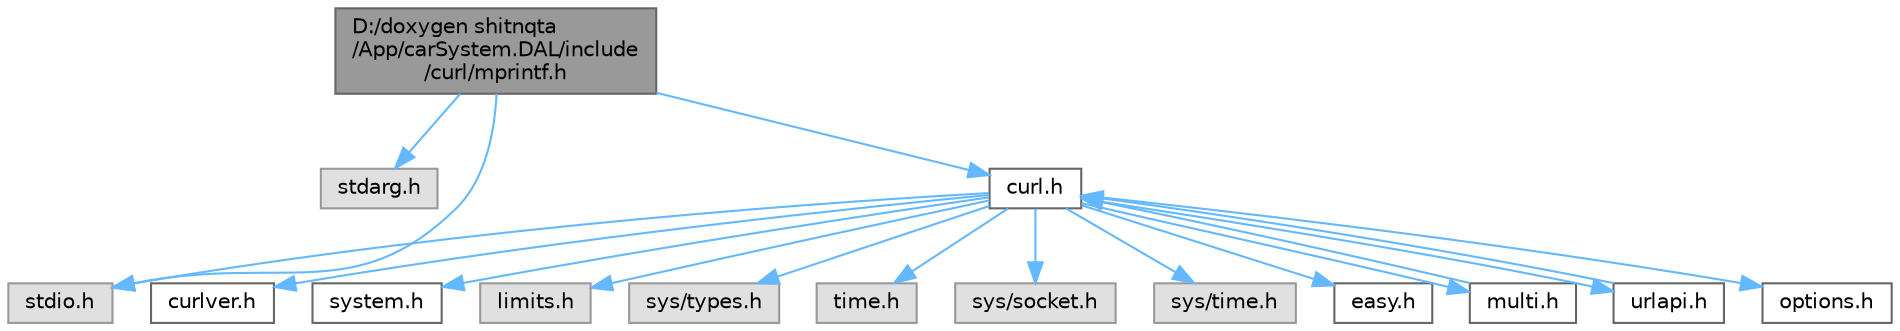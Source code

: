 digraph "D:/doxygen shitnqta/App/carSystem.DAL/include/curl/mprintf.h"
{
 // INTERACTIVE_SVG=YES
 // LATEX_PDF_SIZE
  bgcolor="transparent";
  edge [fontname=Helvetica,fontsize=10,labelfontname=Helvetica,labelfontsize=10];
  node [fontname=Helvetica,fontsize=10,shape=box,height=0.2,width=0.4];
  Node1 [id="Node000001",label="D:/doxygen shitnqta\l/App/carSystem.DAL/include\l/curl/mprintf.h",height=0.2,width=0.4,color="gray40", fillcolor="grey60", style="filled", fontcolor="black",tooltip=" "];
  Node1 -> Node2 [id="edge18_Node000001_Node000002",color="steelblue1",style="solid",tooltip=" "];
  Node2 [id="Node000002",label="stdarg.h",height=0.2,width=0.4,color="grey60", fillcolor="#E0E0E0", style="filled",tooltip=" "];
  Node1 -> Node3 [id="edge19_Node000001_Node000003",color="steelblue1",style="solid",tooltip=" "];
  Node3 [id="Node000003",label="stdio.h",height=0.2,width=0.4,color="grey60", fillcolor="#E0E0E0", style="filled",tooltip=" "];
  Node1 -> Node4 [id="edge20_Node000001_Node000004",color="steelblue1",style="solid",tooltip=" "];
  Node4 [id="Node000004",label="curl.h",height=0.2,width=0.4,color="grey40", fillcolor="white", style="filled",URL="$a00113.html",tooltip=" "];
  Node4 -> Node5 [id="edge21_Node000004_Node000005",color="steelblue1",style="solid",tooltip=" "];
  Node5 [id="Node000005",label="curlver.h",height=0.2,width=0.4,color="grey40", fillcolor="white", style="filled",URL="$a00116.html",tooltip=" "];
  Node4 -> Node6 [id="edge22_Node000004_Node000006",color="steelblue1",style="solid",tooltip=" "];
  Node6 [id="Node000006",label="system.h",height=0.2,width=0.4,color="grey40", fillcolor="white", style="filled",URL="$a00134.html",tooltip=" "];
  Node4 -> Node3 [id="edge23_Node000004_Node000003",color="steelblue1",style="solid",tooltip=" "];
  Node4 -> Node7 [id="edge24_Node000004_Node000007",color="steelblue1",style="solid",tooltip=" "];
  Node7 [id="Node000007",label="limits.h",height=0.2,width=0.4,color="grey60", fillcolor="#E0E0E0", style="filled",tooltip=" "];
  Node4 -> Node8 [id="edge25_Node000004_Node000008",color="steelblue1",style="solid",tooltip=" "];
  Node8 [id="Node000008",label="sys/types.h",height=0.2,width=0.4,color="grey60", fillcolor="#E0E0E0", style="filled",tooltip=" "];
  Node4 -> Node9 [id="edge26_Node000004_Node000009",color="steelblue1",style="solid",tooltip=" "];
  Node9 [id="Node000009",label="time.h",height=0.2,width=0.4,color="grey60", fillcolor="#E0E0E0", style="filled",tooltip=" "];
  Node4 -> Node10 [id="edge27_Node000004_Node000010",color="steelblue1",style="solid",tooltip=" "];
  Node10 [id="Node000010",label="sys/socket.h",height=0.2,width=0.4,color="grey60", fillcolor="#E0E0E0", style="filled",tooltip=" "];
  Node4 -> Node11 [id="edge28_Node000004_Node000011",color="steelblue1",style="solid",tooltip=" "];
  Node11 [id="Node000011",label="sys/time.h",height=0.2,width=0.4,color="grey60", fillcolor="#E0E0E0", style="filled",tooltip=" "];
  Node4 -> Node12 [id="edge29_Node000004_Node000012",color="steelblue1",style="solid",tooltip=" "];
  Node12 [id="Node000012",label="easy.h",height=0.2,width=0.4,color="grey40", fillcolor="white", style="filled",URL="$a00119.html",tooltip=" "];
  Node4 -> Node13 [id="edge30_Node000004_Node000013",color="steelblue1",style="solid",tooltip=" "];
  Node13 [id="Node000013",label="multi.h",height=0.2,width=0.4,color="grey40", fillcolor="white", style="filled",URL="$a00125.html",tooltip=" "];
  Node13 -> Node4 [id="edge31_Node000013_Node000004",color="steelblue1",style="solid",tooltip=" "];
  Node4 -> Node14 [id="edge32_Node000004_Node000014",color="steelblue1",style="solid",tooltip=" "];
  Node14 [id="Node000014",label="urlapi.h",height=0.2,width=0.4,color="grey40", fillcolor="white", style="filled",URL="$a00140.html",tooltip=" "];
  Node14 -> Node4 [id="edge33_Node000014_Node000004",color="steelblue1",style="solid",tooltip=" "];
  Node4 -> Node15 [id="edge34_Node000004_Node000015",color="steelblue1",style="solid",tooltip=" "];
  Node15 [id="Node000015",label="options.h",height=0.2,width=0.4,color="grey40", fillcolor="white", style="filled",URL="$a00128.html",tooltip=" "];
}
